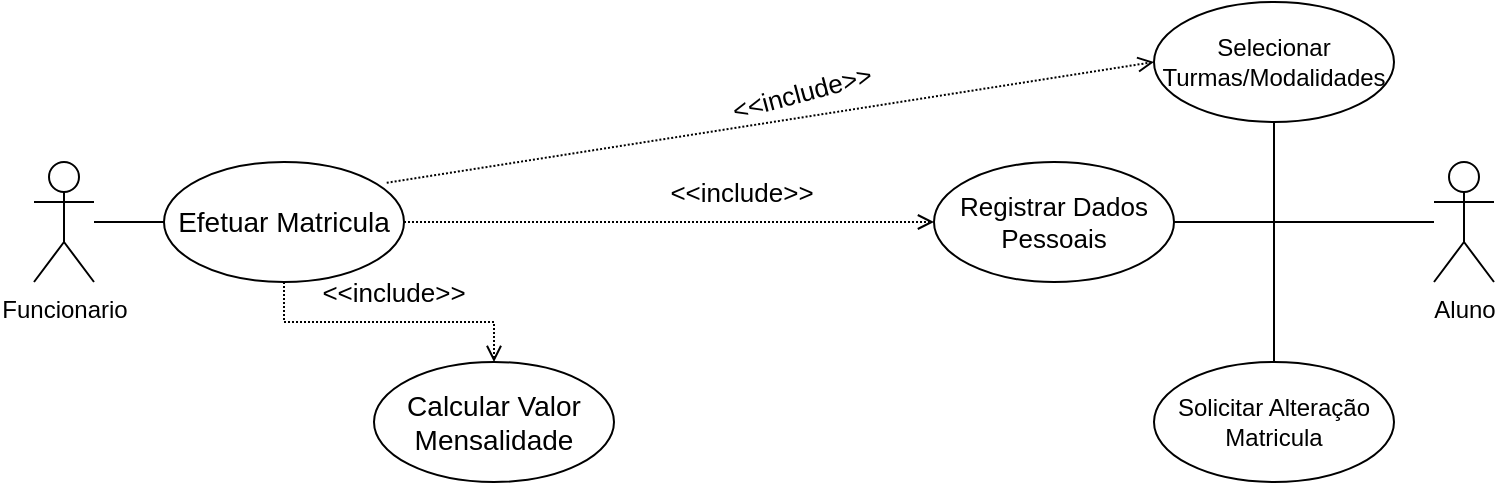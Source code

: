 <mxfile version="20.3.6" type="github">
  <diagram id="XNl6Oud3glyFYDX8OTkO" name="Página-1">
    <mxGraphModel dx="997" dy="540" grid="1" gridSize="10" guides="1" tooltips="1" connect="1" arrows="1" fold="1" page="1" pageScale="1" pageWidth="827" pageHeight="1169" math="0" shadow="0">
      <root>
        <mxCell id="0" />
        <mxCell id="1" parent="0" />
        <mxCell id="z0y0lZXKgXAS5gJQosTc-9" value="" style="edgeStyle=orthogonalEdgeStyle;rounded=0;orthogonalLoop=1;jettySize=auto;html=1;fontSize=14;endArrow=none;endFill=0;" parent="1" source="7D0oZjbE4iX6M2Z7mogd-2" target="z0y0lZXKgXAS5gJQosTc-8" edge="1">
          <mxGeometry relative="1" as="geometry" />
        </mxCell>
        <mxCell id="7D0oZjbE4iX6M2Z7mogd-2" value="Funcionario&lt;br&gt;" style="shape=umlActor;verticalLabelPosition=bottom;verticalAlign=top;outlineConnect=0;fillColor=default;fontStyle=0;html=1;horizontal=1;" parent="1" vertex="1">
          <mxGeometry x="60" y="200" width="30" height="60" as="geometry" />
        </mxCell>
        <mxCell id="z0y0lZXKgXAS5gJQosTc-11" value="" style="edgeStyle=orthogonalEdgeStyle;rounded=0;orthogonalLoop=1;jettySize=auto;html=1;fontSize=14;endArrow=none;endFill=0;" parent="1" source="z0y0lZXKgXAS5gJQosTc-6" target="z0y0lZXKgXAS5gJQosTc-10" edge="1">
          <mxGeometry relative="1" as="geometry" />
        </mxCell>
        <mxCell id="z0y0lZXKgXAS5gJQosTc-15" value="" style="edgeStyle=orthogonalEdgeStyle;rounded=0;orthogonalLoop=1;jettySize=auto;html=1;fontSize=13;endArrow=none;endFill=0;" parent="1" source="z0y0lZXKgXAS5gJQosTc-6" target="z0y0lZXKgXAS5gJQosTc-14" edge="1">
          <mxGeometry relative="1" as="geometry" />
        </mxCell>
        <mxCell id="KaIShi0xX0dBVwtN4p4v-5" value="" style="edgeStyle=orthogonalEdgeStyle;rounded=0;orthogonalLoop=1;jettySize=auto;html=1;fontSize=12;endArrow=none;endFill=0;" edge="1" parent="1" source="z0y0lZXKgXAS5gJQosTc-6" target="KaIShi0xX0dBVwtN4p4v-4">
          <mxGeometry relative="1" as="geometry" />
        </mxCell>
        <mxCell id="z0y0lZXKgXAS5gJQosTc-6" value="Aluno" style="shape=umlActor;verticalLabelPosition=bottom;verticalAlign=top;outlineConnect=0;fillColor=default;fontStyle=0;html=1;horizontal=1;" parent="1" vertex="1">
          <mxGeometry x="760" y="200" width="30" height="60" as="geometry" />
        </mxCell>
        <mxCell id="KaIShi0xX0dBVwtN4p4v-2" value="" style="edgeStyle=orthogonalEdgeStyle;rounded=0;orthogonalLoop=1;jettySize=auto;html=1;fontSize=12;endArrow=open;endFill=0;dashed=1;dashPattern=1 1;" edge="1" parent="1" source="z0y0lZXKgXAS5gJQosTc-8" target="KaIShi0xX0dBVwtN4p4v-1">
          <mxGeometry relative="1" as="geometry" />
        </mxCell>
        <mxCell id="z0y0lZXKgXAS5gJQosTc-8" value="Efetuar Matricula" style="ellipse;whiteSpace=wrap;html=1;verticalAlign=middle;fontStyle=0;fontSize=14;" parent="1" vertex="1">
          <mxGeometry x="125" y="200" width="120" height="60" as="geometry" />
        </mxCell>
        <mxCell id="z0y0lZXKgXAS5gJQosTc-10" value="Registrar Dados Pessoais" style="ellipse;whiteSpace=wrap;html=1;verticalAlign=middle;fontStyle=0;fontSize=13;" parent="1" vertex="1">
          <mxGeometry x="510" y="200" width="120" height="60" as="geometry" />
        </mxCell>
        <mxCell id="z0y0lZXKgXAS5gJQosTc-12" value="" style="endArrow=open;html=1;rounded=0;fontSize=13;entryX=0;entryY=0.5;entryDx=0;entryDy=0;exitX=1;exitY=0.5;exitDx=0;exitDy=0;dashed=1;dashPattern=1 1;endFill=0;" parent="1" source="z0y0lZXKgXAS5gJQosTc-8" target="z0y0lZXKgXAS5gJQosTc-10" edge="1">
          <mxGeometry width="50" height="50" relative="1" as="geometry">
            <mxPoint x="390" y="300" as="sourcePoint" />
            <mxPoint x="320" y="240" as="targetPoint" />
          </mxGeometry>
        </mxCell>
        <mxCell id="z0y0lZXKgXAS5gJQosTc-13" value="&amp;lt;&amp;lt;include&amp;gt;&amp;gt;" style="text;html=1;strokeColor=none;fillColor=none;align=center;verticalAlign=middle;whiteSpace=wrap;rounded=0;fontSize=13;" parent="1" vertex="1">
          <mxGeometry x="384" y="200" width="60" height="30" as="geometry" />
        </mxCell>
        <mxCell id="z0y0lZXKgXAS5gJQosTc-14" value="Selecionar Turmas/Modalidades" style="ellipse;whiteSpace=wrap;html=1;verticalAlign=middle;fontStyle=0;fontSize=12;" parent="1" vertex="1">
          <mxGeometry x="620" y="120" width="120" height="60" as="geometry" />
        </mxCell>
        <mxCell id="z0y0lZXKgXAS5gJQosTc-16" value="" style="endArrow=open;html=1;rounded=0;fontSize=13;entryX=0;entryY=0.5;entryDx=0;entryDy=0;exitX=0.928;exitY=0.173;exitDx=0;exitDy=0;dashed=1;dashPattern=1 1;endFill=0;exitPerimeter=0;" parent="1" source="z0y0lZXKgXAS5gJQosTc-8" target="z0y0lZXKgXAS5gJQosTc-14" edge="1">
          <mxGeometry width="50" height="50" relative="1" as="geometry">
            <mxPoint x="234" y="179" as="sourcePoint" />
            <mxPoint x="594" y="179" as="targetPoint" />
          </mxGeometry>
        </mxCell>
        <mxCell id="z0y0lZXKgXAS5gJQosTc-17" value="&amp;lt;&amp;lt;include&amp;gt;&amp;gt;" style="text;html=1;strokeColor=none;fillColor=none;align=center;verticalAlign=middle;whiteSpace=wrap;rounded=0;fontSize=13;rotation=-15;" parent="1" vertex="1">
          <mxGeometry x="414" y="150" width="60" height="30" as="geometry" />
        </mxCell>
        <mxCell id="KaIShi0xX0dBVwtN4p4v-1" value="Calcular Valor Mensalidade" style="ellipse;whiteSpace=wrap;html=1;fontSize=14;fontStyle=0;" vertex="1" parent="1">
          <mxGeometry x="230" y="300" width="120" height="60" as="geometry" />
        </mxCell>
        <mxCell id="KaIShi0xX0dBVwtN4p4v-3" value="&amp;lt;&amp;lt;include&amp;gt;&amp;gt;" style="text;html=1;strokeColor=none;fillColor=none;align=center;verticalAlign=middle;whiteSpace=wrap;rounded=0;fontSize=13;" vertex="1" parent="1">
          <mxGeometry x="210" y="250" width="60" height="30" as="geometry" />
        </mxCell>
        <mxCell id="KaIShi0xX0dBVwtN4p4v-4" value="Solicitar Alteração Matricula" style="ellipse;whiteSpace=wrap;html=1;verticalAlign=middle;fontStyle=0;" vertex="1" parent="1">
          <mxGeometry x="620" y="300" width="120" height="60" as="geometry" />
        </mxCell>
      </root>
    </mxGraphModel>
  </diagram>
</mxfile>
